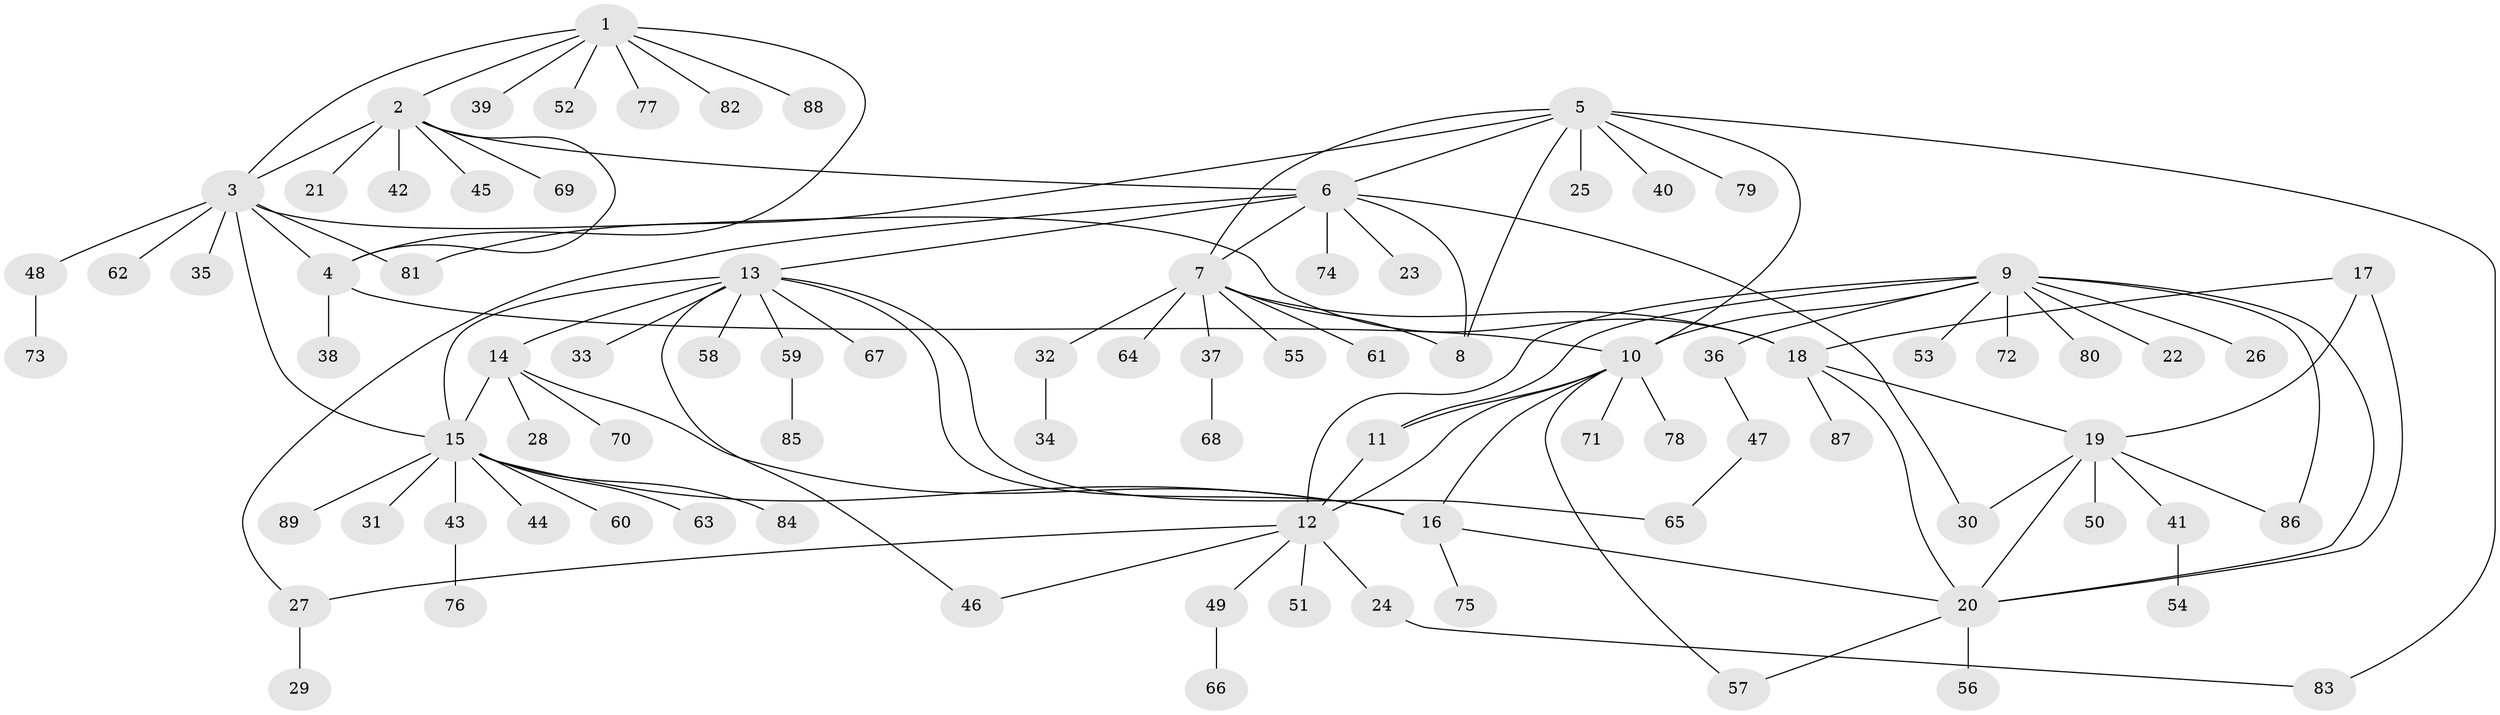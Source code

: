 // coarse degree distribution, {7: 0.045454545454545456, 8: 0.07575757575757576, 4: 0.045454545454545456, 10: 0.015151515151515152, 3: 0.015151515151515152, 9: 0.015151515151515152, 12: 0.015151515151515152, 6: 0.030303030303030304, 1: 0.6212121212121212, 2: 0.12121212121212122}
// Generated by graph-tools (version 1.1) at 2025/52/02/27/25 19:52:20]
// undirected, 89 vertices, 117 edges
graph export_dot {
graph [start="1"]
  node [color=gray90,style=filled];
  1;
  2;
  3;
  4;
  5;
  6;
  7;
  8;
  9;
  10;
  11;
  12;
  13;
  14;
  15;
  16;
  17;
  18;
  19;
  20;
  21;
  22;
  23;
  24;
  25;
  26;
  27;
  28;
  29;
  30;
  31;
  32;
  33;
  34;
  35;
  36;
  37;
  38;
  39;
  40;
  41;
  42;
  43;
  44;
  45;
  46;
  47;
  48;
  49;
  50;
  51;
  52;
  53;
  54;
  55;
  56;
  57;
  58;
  59;
  60;
  61;
  62;
  63;
  64;
  65;
  66;
  67;
  68;
  69;
  70;
  71;
  72;
  73;
  74;
  75;
  76;
  77;
  78;
  79;
  80;
  81;
  82;
  83;
  84;
  85;
  86;
  87;
  88;
  89;
  1 -- 2;
  1 -- 3;
  1 -- 4;
  1 -- 39;
  1 -- 52;
  1 -- 77;
  1 -- 82;
  1 -- 88;
  2 -- 3;
  2 -- 4;
  2 -- 6;
  2 -- 21;
  2 -- 42;
  2 -- 45;
  2 -- 69;
  3 -- 4;
  3 -- 15;
  3 -- 18;
  3 -- 35;
  3 -- 48;
  3 -- 62;
  3 -- 81;
  4 -- 10;
  4 -- 38;
  5 -- 6;
  5 -- 7;
  5 -- 8;
  5 -- 10;
  5 -- 25;
  5 -- 40;
  5 -- 79;
  5 -- 81;
  5 -- 83;
  6 -- 7;
  6 -- 8;
  6 -- 13;
  6 -- 23;
  6 -- 27;
  6 -- 30;
  6 -- 74;
  7 -- 8;
  7 -- 18;
  7 -- 32;
  7 -- 37;
  7 -- 55;
  7 -- 61;
  7 -- 64;
  9 -- 10;
  9 -- 11;
  9 -- 12;
  9 -- 20;
  9 -- 22;
  9 -- 26;
  9 -- 36;
  9 -- 53;
  9 -- 72;
  9 -- 80;
  9 -- 86;
  10 -- 11;
  10 -- 12;
  10 -- 16;
  10 -- 57;
  10 -- 71;
  10 -- 78;
  11 -- 12;
  12 -- 24;
  12 -- 27;
  12 -- 46;
  12 -- 49;
  12 -- 51;
  13 -- 14;
  13 -- 15;
  13 -- 16;
  13 -- 33;
  13 -- 46;
  13 -- 58;
  13 -- 59;
  13 -- 65;
  13 -- 67;
  14 -- 15;
  14 -- 16;
  14 -- 28;
  14 -- 70;
  15 -- 16;
  15 -- 31;
  15 -- 43;
  15 -- 44;
  15 -- 60;
  15 -- 63;
  15 -- 84;
  15 -- 89;
  16 -- 20;
  16 -- 75;
  17 -- 18;
  17 -- 19;
  17 -- 20;
  18 -- 19;
  18 -- 20;
  18 -- 87;
  19 -- 20;
  19 -- 30;
  19 -- 41;
  19 -- 50;
  19 -- 86;
  20 -- 56;
  20 -- 57;
  24 -- 83;
  27 -- 29;
  32 -- 34;
  36 -- 47;
  37 -- 68;
  41 -- 54;
  43 -- 76;
  47 -- 65;
  48 -- 73;
  49 -- 66;
  59 -- 85;
}
